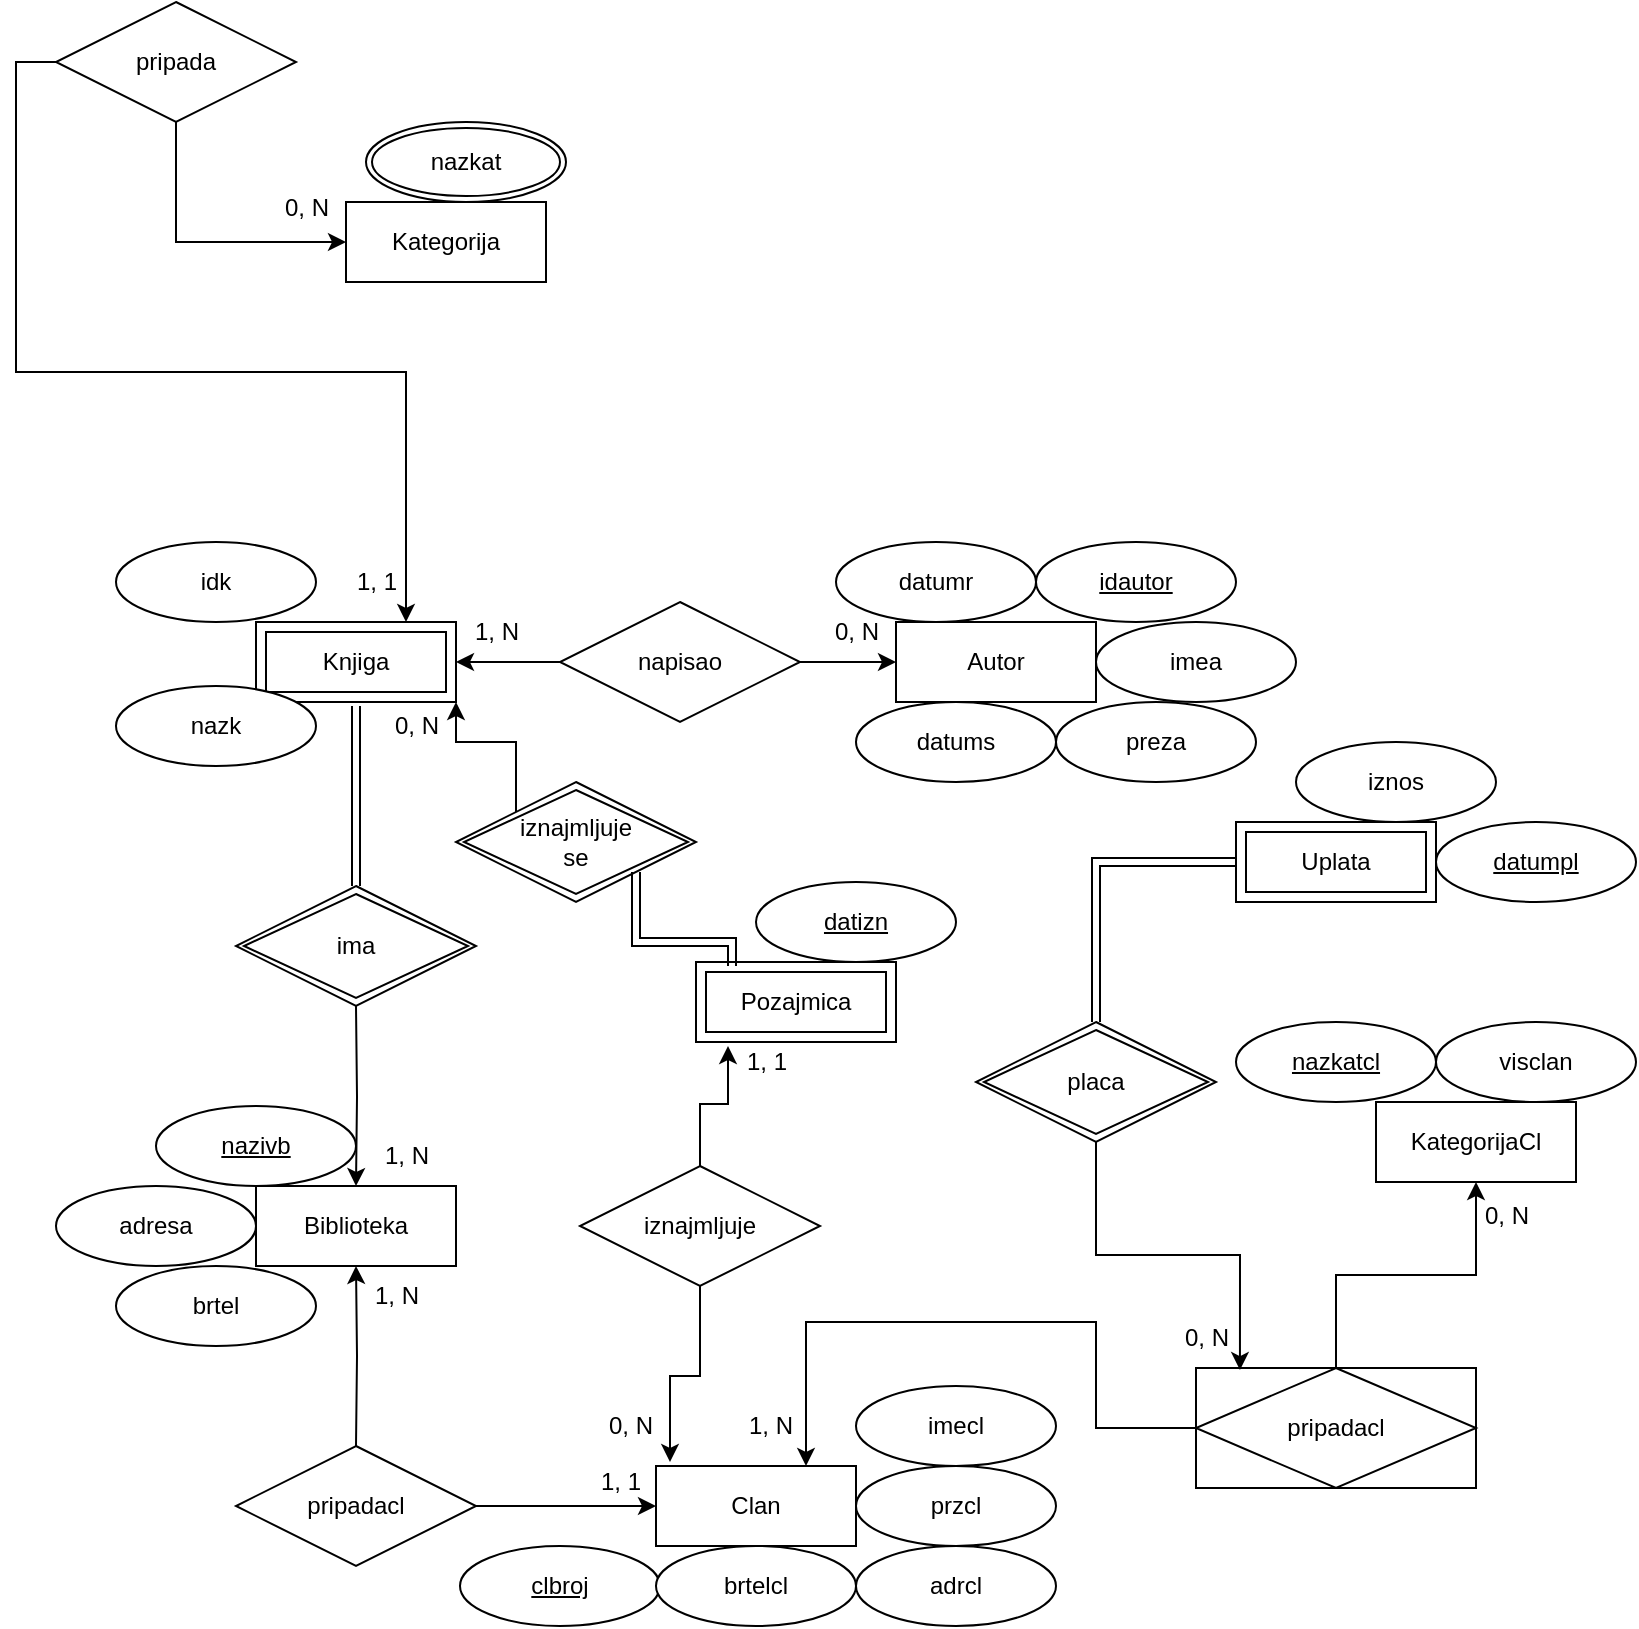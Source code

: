 <mxfile version="23.1.2" type="device">
  <diagram name="Page-1" id="iQI8kAt3NMhKkaGo9x8g">
    <mxGraphModel dx="725" dy="771" grid="1" gridSize="10" guides="1" tooltips="1" connect="1" arrows="1" fold="1" page="1" pageScale="1" pageWidth="850" pageHeight="1100" math="0" shadow="0">
      <root>
        <mxCell id="0" />
        <mxCell id="1" parent="0" />
        <mxCell id="nLKwYzN89PIMVmhUTfL9-1" value="Biblioteka" style="whiteSpace=wrap;html=1;align=center;" vertex="1" parent="1">
          <mxGeometry x="140" y="652" width="100" height="40" as="geometry" />
        </mxCell>
        <mxCell id="nLKwYzN89PIMVmhUTfL9-4" value="" style="edgeStyle=orthogonalEdgeStyle;rounded=0;orthogonalLoop=1;jettySize=auto;html=1;shape=link;" edge="1" parent="1">
          <mxGeometry relative="1" as="geometry">
            <mxPoint x="190" y="502" as="sourcePoint" />
            <mxPoint x="190" y="412" as="targetPoint" />
          </mxGeometry>
        </mxCell>
        <mxCell id="nLKwYzN89PIMVmhUTfL9-5" value="" style="edgeStyle=orthogonalEdgeStyle;rounded=0;orthogonalLoop=1;jettySize=auto;html=1;" edge="1" parent="1" target="nLKwYzN89PIMVmhUTfL9-1">
          <mxGeometry relative="1" as="geometry">
            <mxPoint x="190" y="562" as="sourcePoint" />
          </mxGeometry>
        </mxCell>
        <mxCell id="nLKwYzN89PIMVmhUTfL9-6" value="1, N" style="text;html=1;align=center;verticalAlign=middle;resizable=0;points=[];autosize=1;strokeColor=none;fillColor=none;" vertex="1" parent="1">
          <mxGeometry x="190" y="622" width="50" height="30" as="geometry" />
        </mxCell>
        <mxCell id="nLKwYzN89PIMVmhUTfL9-8" value="ima" style="shape=rhombus;double=1;perimeter=rhombusPerimeter;whiteSpace=wrap;html=1;align=center;" vertex="1" parent="1">
          <mxGeometry x="130" y="502" width="120" height="60" as="geometry" />
        </mxCell>
        <mxCell id="nLKwYzN89PIMVmhUTfL9-9" value="Knjiga" style="shape=ext;margin=3;double=1;whiteSpace=wrap;html=1;align=center;" vertex="1" parent="1">
          <mxGeometry x="140" y="370" width="100" height="40" as="geometry" />
        </mxCell>
        <mxCell id="nLKwYzN89PIMVmhUTfL9-11" value="nazivb" style="ellipse;whiteSpace=wrap;html=1;align=center;fontStyle=4;" vertex="1" parent="1">
          <mxGeometry x="90" y="612" width="100" height="40" as="geometry" />
        </mxCell>
        <mxCell id="nLKwYzN89PIMVmhUTfL9-12" value="adresa" style="ellipse;whiteSpace=wrap;html=1;align=center;" vertex="1" parent="1">
          <mxGeometry x="40" y="652" width="100" height="40" as="geometry" />
        </mxCell>
        <mxCell id="nLKwYzN89PIMVmhUTfL9-13" value="brtel" style="ellipse;whiteSpace=wrap;html=1;align=center;" vertex="1" parent="1">
          <mxGeometry x="70" y="692" width="100" height="40" as="geometry" />
        </mxCell>
        <mxCell id="nLKwYzN89PIMVmhUTfL9-14" value="idk" style="ellipse;whiteSpace=wrap;html=1;align=center;" vertex="1" parent="1">
          <mxGeometry x="70" y="330" width="100" height="40" as="geometry" />
        </mxCell>
        <mxCell id="nLKwYzN89PIMVmhUTfL9-15" value="nazk" style="ellipse;whiteSpace=wrap;html=1;align=center;" vertex="1" parent="1">
          <mxGeometry x="70" y="402" width="100" height="40" as="geometry" />
        </mxCell>
        <mxCell id="nLKwYzN89PIMVmhUTfL9-16" value="Autor" style="whiteSpace=wrap;html=1;align=center;" vertex="1" parent="1">
          <mxGeometry x="460" y="370" width="100" height="40" as="geometry" />
        </mxCell>
        <mxCell id="nLKwYzN89PIMVmhUTfL9-17" value="idautor" style="ellipse;whiteSpace=wrap;html=1;align=center;fontStyle=4;" vertex="1" parent="1">
          <mxGeometry x="530" y="330" width="100" height="40" as="geometry" />
        </mxCell>
        <mxCell id="nLKwYzN89PIMVmhUTfL9-18" value="imea" style="ellipse;whiteSpace=wrap;html=1;align=center;" vertex="1" parent="1">
          <mxGeometry x="560" y="370" width="100" height="40" as="geometry" />
        </mxCell>
        <mxCell id="nLKwYzN89PIMVmhUTfL9-19" value="preza" style="ellipse;whiteSpace=wrap;html=1;align=center;" vertex="1" parent="1">
          <mxGeometry x="540" y="410" width="100" height="40" as="geometry" />
        </mxCell>
        <mxCell id="nLKwYzN89PIMVmhUTfL9-20" value="datumr" style="ellipse;whiteSpace=wrap;html=1;align=center;" vertex="1" parent="1">
          <mxGeometry x="430" y="330" width="100" height="40" as="geometry" />
        </mxCell>
        <mxCell id="nLKwYzN89PIMVmhUTfL9-21" value="datums" style="ellipse;whiteSpace=wrap;html=1;align=center;" vertex="1" parent="1">
          <mxGeometry x="440" y="410" width="100" height="40" as="geometry" />
        </mxCell>
        <mxCell id="nLKwYzN89PIMVmhUTfL9-24" value="" style="edgeStyle=orthogonalEdgeStyle;rounded=0;orthogonalLoop=1;jettySize=auto;html=1;" edge="1" parent="1" source="nLKwYzN89PIMVmhUTfL9-22" target="nLKwYzN89PIMVmhUTfL9-9">
          <mxGeometry relative="1" as="geometry" />
        </mxCell>
        <mxCell id="nLKwYzN89PIMVmhUTfL9-25" style="edgeStyle=orthogonalEdgeStyle;rounded=0;orthogonalLoop=1;jettySize=auto;html=1;exitX=1;exitY=0.5;exitDx=0;exitDy=0;entryX=0;entryY=0.5;entryDx=0;entryDy=0;" edge="1" parent="1" source="nLKwYzN89PIMVmhUTfL9-22" target="nLKwYzN89PIMVmhUTfL9-16">
          <mxGeometry relative="1" as="geometry" />
        </mxCell>
        <mxCell id="nLKwYzN89PIMVmhUTfL9-22" value="napisao" style="shape=rhombus;perimeter=rhombusPerimeter;whiteSpace=wrap;html=1;align=center;" vertex="1" parent="1">
          <mxGeometry x="292" y="360" width="120" height="60" as="geometry" />
        </mxCell>
        <mxCell id="nLKwYzN89PIMVmhUTfL9-26" value="1, N" style="text;html=1;align=center;verticalAlign=middle;resizable=0;points=[];autosize=1;strokeColor=none;fillColor=none;" vertex="1" parent="1">
          <mxGeometry x="235" y="360" width="50" height="30" as="geometry" />
        </mxCell>
        <mxCell id="nLKwYzN89PIMVmhUTfL9-27" value="0, N" style="text;html=1;align=center;verticalAlign=middle;resizable=0;points=[];autosize=1;strokeColor=none;fillColor=none;" vertex="1" parent="1">
          <mxGeometry x="415" y="360" width="50" height="30" as="geometry" />
        </mxCell>
        <mxCell id="nLKwYzN89PIMVmhUTfL9-28" value="Kategorija" style="whiteSpace=wrap;html=1;align=center;" vertex="1" parent="1">
          <mxGeometry x="185" y="160" width="100" height="40" as="geometry" />
        </mxCell>
        <mxCell id="nLKwYzN89PIMVmhUTfL9-31" style="edgeStyle=orthogonalEdgeStyle;rounded=0;orthogonalLoop=1;jettySize=auto;html=1;exitX=0.5;exitY=1;exitDx=0;exitDy=0;entryX=0;entryY=0.5;entryDx=0;entryDy=0;" edge="1" parent="1" source="nLKwYzN89PIMVmhUTfL9-29" target="nLKwYzN89PIMVmhUTfL9-28">
          <mxGeometry relative="1" as="geometry" />
        </mxCell>
        <mxCell id="nLKwYzN89PIMVmhUTfL9-29" value="pripada" style="shape=rhombus;perimeter=rhombusPerimeter;whiteSpace=wrap;html=1;align=center;" vertex="1" parent="1">
          <mxGeometry x="40" y="60" width="120" height="60" as="geometry" />
        </mxCell>
        <mxCell id="nLKwYzN89PIMVmhUTfL9-30" style="edgeStyle=orthogonalEdgeStyle;rounded=0;orthogonalLoop=1;jettySize=auto;html=1;exitX=0;exitY=0.5;exitDx=0;exitDy=0;entryX=0.75;entryY=0;entryDx=0;entryDy=0;" edge="1" parent="1" source="nLKwYzN89PIMVmhUTfL9-29" target="nLKwYzN89PIMVmhUTfL9-9">
          <mxGeometry relative="1" as="geometry" />
        </mxCell>
        <mxCell id="nLKwYzN89PIMVmhUTfL9-33" value="0, N" style="text;html=1;align=center;verticalAlign=middle;resizable=0;points=[];autosize=1;strokeColor=none;fillColor=none;" vertex="1" parent="1">
          <mxGeometry x="140" y="148" width="50" height="30" as="geometry" />
        </mxCell>
        <mxCell id="nLKwYzN89PIMVmhUTfL9-35" value="nazkat" style="ellipse;shape=doubleEllipse;margin=3;whiteSpace=wrap;html=1;align=center;" vertex="1" parent="1">
          <mxGeometry x="195" y="120" width="100" height="40" as="geometry" />
        </mxCell>
        <mxCell id="nLKwYzN89PIMVmhUTfL9-40" value="" style="edgeStyle=orthogonalEdgeStyle;rounded=0;orthogonalLoop=1;jettySize=auto;html=1;entryX=0.5;entryY=1;entryDx=0;entryDy=0;" edge="1" parent="1" target="nLKwYzN89PIMVmhUTfL9-1">
          <mxGeometry relative="1" as="geometry">
            <mxPoint x="190" y="782" as="sourcePoint" />
          </mxGeometry>
        </mxCell>
        <mxCell id="nLKwYzN89PIMVmhUTfL9-41" value="1, N" style="text;html=1;align=center;verticalAlign=middle;resizable=0;points=[];autosize=1;strokeColor=none;fillColor=none;" vertex="1" parent="1">
          <mxGeometry x="185" y="692" width="50" height="30" as="geometry" />
        </mxCell>
        <mxCell id="nLKwYzN89PIMVmhUTfL9-44" value="" style="edgeStyle=orthogonalEdgeStyle;rounded=0;orthogonalLoop=1;jettySize=auto;html=1;" edge="1" parent="1" source="nLKwYzN89PIMVmhUTfL9-42" target="nLKwYzN89PIMVmhUTfL9-43">
          <mxGeometry relative="1" as="geometry" />
        </mxCell>
        <mxCell id="nLKwYzN89PIMVmhUTfL9-42" value="pripadacl" style="shape=rhombus;perimeter=rhombusPerimeter;whiteSpace=wrap;html=1;align=center;" vertex="1" parent="1">
          <mxGeometry x="130" y="782" width="120" height="60" as="geometry" />
        </mxCell>
        <mxCell id="nLKwYzN89PIMVmhUTfL9-43" value="Clan" style="whiteSpace=wrap;html=1;align=center;" vertex="1" parent="1">
          <mxGeometry x="340" y="792" width="100" height="40" as="geometry" />
        </mxCell>
        <mxCell id="nLKwYzN89PIMVmhUTfL9-45" value="clbroj" style="ellipse;whiteSpace=wrap;html=1;align=center;fontStyle=4;" vertex="1" parent="1">
          <mxGeometry x="242" y="832" width="100" height="40" as="geometry" />
        </mxCell>
        <mxCell id="nLKwYzN89PIMVmhUTfL9-46" value="imecl" style="ellipse;whiteSpace=wrap;html=1;align=center;" vertex="1" parent="1">
          <mxGeometry x="440" y="752" width="100" height="40" as="geometry" />
        </mxCell>
        <mxCell id="nLKwYzN89PIMVmhUTfL9-47" value="przcl" style="ellipse;whiteSpace=wrap;html=1;align=center;" vertex="1" parent="1">
          <mxGeometry x="440" y="792" width="100" height="40" as="geometry" />
        </mxCell>
        <mxCell id="nLKwYzN89PIMVmhUTfL9-48" value="adrcl" style="ellipse;whiteSpace=wrap;html=1;align=center;" vertex="1" parent="1">
          <mxGeometry x="440" y="832" width="100" height="40" as="geometry" />
        </mxCell>
        <mxCell id="nLKwYzN89PIMVmhUTfL9-49" value="brtelcl" style="ellipse;whiteSpace=wrap;html=1;align=center;" vertex="1" parent="1">
          <mxGeometry x="340" y="832" width="100" height="40" as="geometry" />
        </mxCell>
        <mxCell id="nLKwYzN89PIMVmhUTfL9-50" value="1, 1" style="text;html=1;align=center;verticalAlign=middle;resizable=0;points=[];autosize=1;strokeColor=none;fillColor=none;" vertex="1" parent="1">
          <mxGeometry x="302" y="785" width="40" height="30" as="geometry" />
        </mxCell>
        <mxCell id="nLKwYzN89PIMVmhUTfL9-55" value="0, N" style="text;html=1;align=center;verticalAlign=middle;resizable=0;points=[];autosize=1;strokeColor=none;fillColor=none;" vertex="1" parent="1">
          <mxGeometry x="302" y="757" width="50" height="30" as="geometry" />
        </mxCell>
        <mxCell id="nLKwYzN89PIMVmhUTfL9-57" value="KategorijaCl" style="whiteSpace=wrap;html=1;align=center;" vertex="1" parent="1">
          <mxGeometry x="700" y="610" width="100" height="40" as="geometry" />
        </mxCell>
        <mxCell id="nLKwYzN89PIMVmhUTfL9-58" value="Uplata" style="shape=ext;margin=3;double=1;whiteSpace=wrap;html=1;align=center;" vertex="1" parent="1">
          <mxGeometry x="630" y="470" width="100" height="40" as="geometry" />
        </mxCell>
        <mxCell id="nLKwYzN89PIMVmhUTfL9-60" style="edgeStyle=orthogonalEdgeStyle;rounded=0;orthogonalLoop=1;jettySize=auto;html=1;exitX=0.5;exitY=0;exitDx=0;exitDy=0;entryX=0;entryY=0.5;entryDx=0;entryDy=0;shape=link;" edge="1" parent="1" source="nLKwYzN89PIMVmhUTfL9-59" target="nLKwYzN89PIMVmhUTfL9-58">
          <mxGeometry relative="1" as="geometry" />
        </mxCell>
        <mxCell id="nLKwYzN89PIMVmhUTfL9-59" value="placa" style="shape=rhombus;double=1;perimeter=rhombusPerimeter;whiteSpace=wrap;html=1;align=center;" vertex="1" parent="1">
          <mxGeometry x="500" y="570" width="120" height="60" as="geometry" />
        </mxCell>
        <mxCell id="nLKwYzN89PIMVmhUTfL9-64" style="edgeStyle=orthogonalEdgeStyle;rounded=0;orthogonalLoop=1;jettySize=auto;html=1;exitX=0;exitY=0.5;exitDx=0;exitDy=0;entryX=0.75;entryY=0;entryDx=0;entryDy=0;" edge="1" parent="1" source="nLKwYzN89PIMVmhUTfL9-63" target="nLKwYzN89PIMVmhUTfL9-43">
          <mxGeometry relative="1" as="geometry">
            <Array as="points">
              <mxPoint x="560" y="773" />
              <mxPoint x="560" y="720" />
              <mxPoint x="415" y="720" />
            </Array>
          </mxGeometry>
        </mxCell>
        <mxCell id="nLKwYzN89PIMVmhUTfL9-65" style="edgeStyle=orthogonalEdgeStyle;rounded=0;orthogonalLoop=1;jettySize=auto;html=1;exitX=0.5;exitY=0;exitDx=0;exitDy=0;" edge="1" parent="1" source="nLKwYzN89PIMVmhUTfL9-63" target="nLKwYzN89PIMVmhUTfL9-57">
          <mxGeometry relative="1" as="geometry">
            <mxPoint x="750" y="660" as="targetPoint" />
          </mxGeometry>
        </mxCell>
        <mxCell id="nLKwYzN89PIMVmhUTfL9-63" value="pripadacl" style="shape=associativeEntity;whiteSpace=wrap;html=1;align=center;" vertex="1" parent="1">
          <mxGeometry x="610" y="743" width="140" height="60" as="geometry" />
        </mxCell>
        <mxCell id="nLKwYzN89PIMVmhUTfL9-66" style="edgeStyle=orthogonalEdgeStyle;rounded=0;orthogonalLoop=1;jettySize=auto;html=1;exitX=0.5;exitY=1;exitDx=0;exitDy=0;entryX=0.157;entryY=0.017;entryDx=0;entryDy=0;entryPerimeter=0;" edge="1" parent="1" source="nLKwYzN89PIMVmhUTfL9-59" target="nLKwYzN89PIMVmhUTfL9-63">
          <mxGeometry relative="1" as="geometry" />
        </mxCell>
        <mxCell id="nLKwYzN89PIMVmhUTfL9-67" value="iznos" style="ellipse;whiteSpace=wrap;html=1;align=center;" vertex="1" parent="1">
          <mxGeometry x="660" y="430" width="100" height="40" as="geometry" />
        </mxCell>
        <mxCell id="nLKwYzN89PIMVmhUTfL9-68" value="datumpl" style="ellipse;whiteSpace=wrap;html=1;align=center;fontStyle=4;" vertex="1" parent="1">
          <mxGeometry x="730" y="470" width="100" height="40" as="geometry" />
        </mxCell>
        <mxCell id="nLKwYzN89PIMVmhUTfL9-69" value="nazkatcl" style="ellipse;whiteSpace=wrap;html=1;align=center;fontStyle=4;" vertex="1" parent="1">
          <mxGeometry x="630" y="570" width="100" height="40" as="geometry" />
        </mxCell>
        <mxCell id="nLKwYzN89PIMVmhUTfL9-71" value="visclan" style="ellipse;whiteSpace=wrap;html=1;align=center;" vertex="1" parent="1">
          <mxGeometry x="730" y="570" width="100" height="40" as="geometry" />
        </mxCell>
        <mxCell id="nLKwYzN89PIMVmhUTfL9-73" style="edgeStyle=orthogonalEdgeStyle;rounded=0;orthogonalLoop=1;jettySize=auto;html=1;exitX=0.5;exitY=1;exitDx=0;exitDy=0;entryX=0.07;entryY=-0.05;entryDx=0;entryDy=0;entryPerimeter=0;" edge="1" parent="1" source="nLKwYzN89PIMVmhUTfL9-72" target="nLKwYzN89PIMVmhUTfL9-43">
          <mxGeometry relative="1" as="geometry" />
        </mxCell>
        <mxCell id="nLKwYzN89PIMVmhUTfL9-72" value="iznajmljuje" style="shape=rhombus;perimeter=rhombusPerimeter;whiteSpace=wrap;html=1;align=center;" vertex="1" parent="1">
          <mxGeometry x="302" y="642" width="120" height="60" as="geometry" />
        </mxCell>
        <mxCell id="nLKwYzN89PIMVmhUTfL9-74" value="Pozajmica" style="shape=ext;margin=3;double=1;whiteSpace=wrap;html=1;align=center;" vertex="1" parent="1">
          <mxGeometry x="360" y="540" width="100" height="40" as="geometry" />
        </mxCell>
        <mxCell id="nLKwYzN89PIMVmhUTfL9-78" style="edgeStyle=orthogonalEdgeStyle;rounded=0;orthogonalLoop=1;jettySize=auto;html=1;exitX=0;exitY=0;exitDx=0;exitDy=0;entryX=1;entryY=1;entryDx=0;entryDy=0;" edge="1" parent="1" source="nLKwYzN89PIMVmhUTfL9-75" target="nLKwYzN89PIMVmhUTfL9-9">
          <mxGeometry relative="1" as="geometry" />
        </mxCell>
        <mxCell id="nLKwYzN89PIMVmhUTfL9-75" value="&lt;div&gt;iznajmljuje&lt;/div&gt;&lt;div&gt;se&lt;br&gt;&lt;/div&gt;" style="shape=rhombus;double=1;perimeter=rhombusPerimeter;whiteSpace=wrap;html=1;align=center;" vertex="1" parent="1">
          <mxGeometry x="240" y="450" width="120" height="60" as="geometry" />
        </mxCell>
        <mxCell id="nLKwYzN89PIMVmhUTfL9-76" style="edgeStyle=orthogonalEdgeStyle;rounded=0;orthogonalLoop=1;jettySize=auto;html=1;exitX=0.5;exitY=0;exitDx=0;exitDy=0;entryX=0.16;entryY=1.05;entryDx=0;entryDy=0;entryPerimeter=0;" edge="1" parent="1" source="nLKwYzN89PIMVmhUTfL9-72" target="nLKwYzN89PIMVmhUTfL9-74">
          <mxGeometry relative="1" as="geometry" />
        </mxCell>
        <mxCell id="nLKwYzN89PIMVmhUTfL9-77" style="edgeStyle=orthogonalEdgeStyle;rounded=0;orthogonalLoop=1;jettySize=auto;html=1;exitX=1;exitY=1;exitDx=0;exitDy=0;entryX=0.18;entryY=0.05;entryDx=0;entryDy=0;entryPerimeter=0;shape=link;" edge="1" parent="1" source="nLKwYzN89PIMVmhUTfL9-75" target="nLKwYzN89PIMVmhUTfL9-74">
          <mxGeometry relative="1" as="geometry" />
        </mxCell>
        <mxCell id="nLKwYzN89PIMVmhUTfL9-79" value="datizn" style="ellipse;whiteSpace=wrap;html=1;align=center;fontStyle=4;" vertex="1" parent="1">
          <mxGeometry x="390" y="500" width="100" height="40" as="geometry" />
        </mxCell>
        <mxCell id="nLKwYzN89PIMVmhUTfL9-80" value="1, 1" style="text;html=1;align=center;verticalAlign=middle;resizable=0;points=[];autosize=1;strokeColor=none;fillColor=none;" vertex="1" parent="1">
          <mxGeometry x="375" y="575" width="40" height="30" as="geometry" />
        </mxCell>
        <mxCell id="nLKwYzN89PIMVmhUTfL9-81" value="0, N" style="text;html=1;align=center;verticalAlign=middle;resizable=0;points=[];autosize=1;strokeColor=none;fillColor=none;" vertex="1" parent="1">
          <mxGeometry x="195" y="407" width="50" height="30" as="geometry" />
        </mxCell>
        <mxCell id="nLKwYzN89PIMVmhUTfL9-82" value="1, N" style="text;html=1;align=center;verticalAlign=middle;resizable=0;points=[];autosize=1;strokeColor=none;fillColor=none;" vertex="1" parent="1">
          <mxGeometry x="372" y="757" width="50" height="30" as="geometry" />
        </mxCell>
        <mxCell id="nLKwYzN89PIMVmhUTfL9-83" value="0, N" style="text;html=1;align=center;verticalAlign=middle;resizable=0;points=[];autosize=1;strokeColor=none;fillColor=none;" vertex="1" parent="1">
          <mxGeometry x="740" y="652" width="50" height="30" as="geometry" />
        </mxCell>
        <mxCell id="nLKwYzN89PIMVmhUTfL9-84" value="0, N" style="text;html=1;align=center;verticalAlign=middle;resizable=0;points=[];autosize=1;strokeColor=none;fillColor=none;" vertex="1" parent="1">
          <mxGeometry x="590" y="713" width="50" height="30" as="geometry" />
        </mxCell>
        <mxCell id="nLKwYzN89PIMVmhUTfL9-85" value="1, 1" style="text;html=1;align=center;verticalAlign=middle;resizable=0;points=[];autosize=1;strokeColor=none;fillColor=none;" vertex="1" parent="1">
          <mxGeometry x="180" y="335" width="40" height="30" as="geometry" />
        </mxCell>
      </root>
    </mxGraphModel>
  </diagram>
</mxfile>
